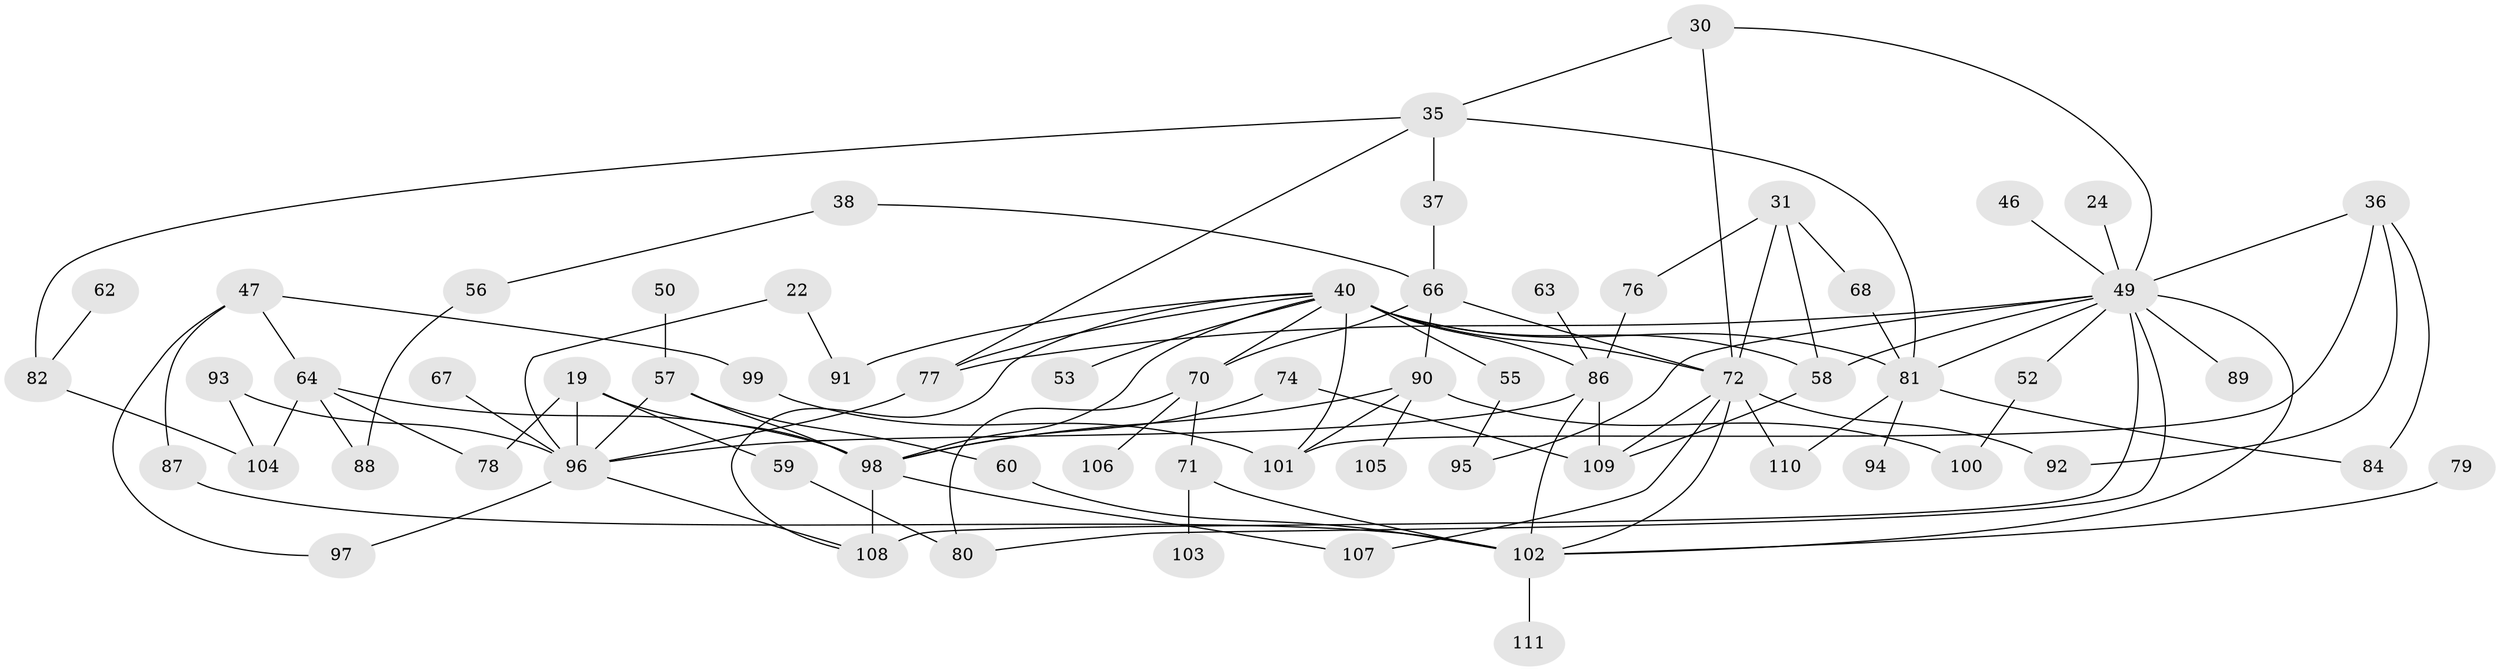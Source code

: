 // original degree distribution, {7: 0.02702702702702703, 5: 0.12612612612612611, 4: 0.13513513513513514, 6: 0.018018018018018018, 9: 0.009009009009009009, 3: 0.1891891891891892, 2: 0.36036036036036034, 1: 0.13513513513513514}
// Generated by graph-tools (version 1.1) at 2025/45/03/04/25 21:45:15]
// undirected, 66 vertices, 107 edges
graph export_dot {
graph [start="1"]
  node [color=gray90,style=filled];
  19;
  22;
  24;
  30;
  31;
  35;
  36;
  37;
  38;
  40 [super="+5"];
  46;
  47;
  49 [super="+7+9+13"];
  50;
  52;
  53;
  55;
  56;
  57 [super="+20"];
  58 [super="+17"];
  59;
  60;
  62;
  63;
  64 [super="+42"];
  66 [super="+16"];
  67 [super="+61"];
  68;
  70 [super="+65+41"];
  71;
  72 [super="+8+14+25"];
  74;
  76;
  77 [super="+4"];
  78 [super="+69"];
  79;
  80 [super="+44"];
  81 [super="+33+75"];
  82 [super="+54"];
  84;
  86 [super="+51+43"];
  87;
  88;
  89;
  90 [super="+18+83"];
  91;
  92;
  93;
  94;
  95;
  96 [super="+10+32"];
  97;
  98 [super="+85+73"];
  99;
  100;
  101;
  102 [super="+26+15+12"];
  103;
  104;
  105;
  106;
  107;
  108 [super="+27+45"];
  109 [super="+39"];
  110;
  111;
  19 -- 59;
  19 -- 78 [weight=2];
  19 -- 96;
  19 -- 98 [weight=2];
  22 -- 91;
  22 -- 96;
  24 -- 49;
  30 -- 49;
  30 -- 35;
  30 -- 72;
  31 -- 76;
  31 -- 68;
  31 -- 58;
  31 -- 72;
  35 -- 37;
  35 -- 77;
  35 -- 81;
  35 -- 82;
  36 -- 92;
  36 -- 101;
  36 -- 84;
  36 -- 49;
  37 -- 66;
  38 -- 56;
  38 -- 66;
  40 -- 58 [weight=2];
  40 -- 101;
  40 -- 53;
  40 -- 55;
  40 -- 91;
  40 -- 72 [weight=2];
  40 -- 108;
  40 -- 77;
  40 -- 86;
  40 -- 81 [weight=2];
  40 -- 70;
  40 -- 98;
  46 -- 49;
  47 -- 87;
  47 -- 99;
  47 -- 97;
  47 -- 64;
  49 -- 95;
  49 -- 52;
  49 -- 108 [weight=3];
  49 -- 89;
  49 -- 58;
  49 -- 77;
  49 -- 81;
  49 -- 102;
  49 -- 80;
  50 -- 57;
  52 -- 100;
  55 -- 95;
  56 -- 88;
  57 -- 60;
  57 -- 96;
  57 -- 98 [weight=3];
  58 -- 109;
  59 -- 80;
  60 -- 102;
  62 -- 82;
  63 -- 86;
  64 -- 104;
  64 -- 88;
  64 -- 78;
  64 -- 98;
  66 -- 72;
  66 -- 90 [weight=2];
  66 -- 70;
  67 -- 96 [weight=2];
  68 -- 81;
  70 -- 71;
  70 -- 106;
  70 -- 80;
  71 -- 103;
  71 -- 102;
  72 -- 107;
  72 -- 110;
  72 -- 109;
  72 -- 92;
  72 -- 102;
  74 -- 109;
  74 -- 98;
  76 -- 86;
  77 -- 96;
  79 -- 102;
  81 -- 94;
  81 -- 84;
  81 -- 110;
  82 -- 104;
  86 -- 96;
  86 -- 102;
  86 -- 109 [weight=2];
  87 -- 102;
  90 -- 100;
  90 -- 105;
  90 -- 98;
  90 -- 101;
  93 -- 104;
  93 -- 96;
  96 -- 108;
  96 -- 97;
  98 -- 108 [weight=2];
  98 -- 107;
  99 -- 101;
  102 -- 111;
}
